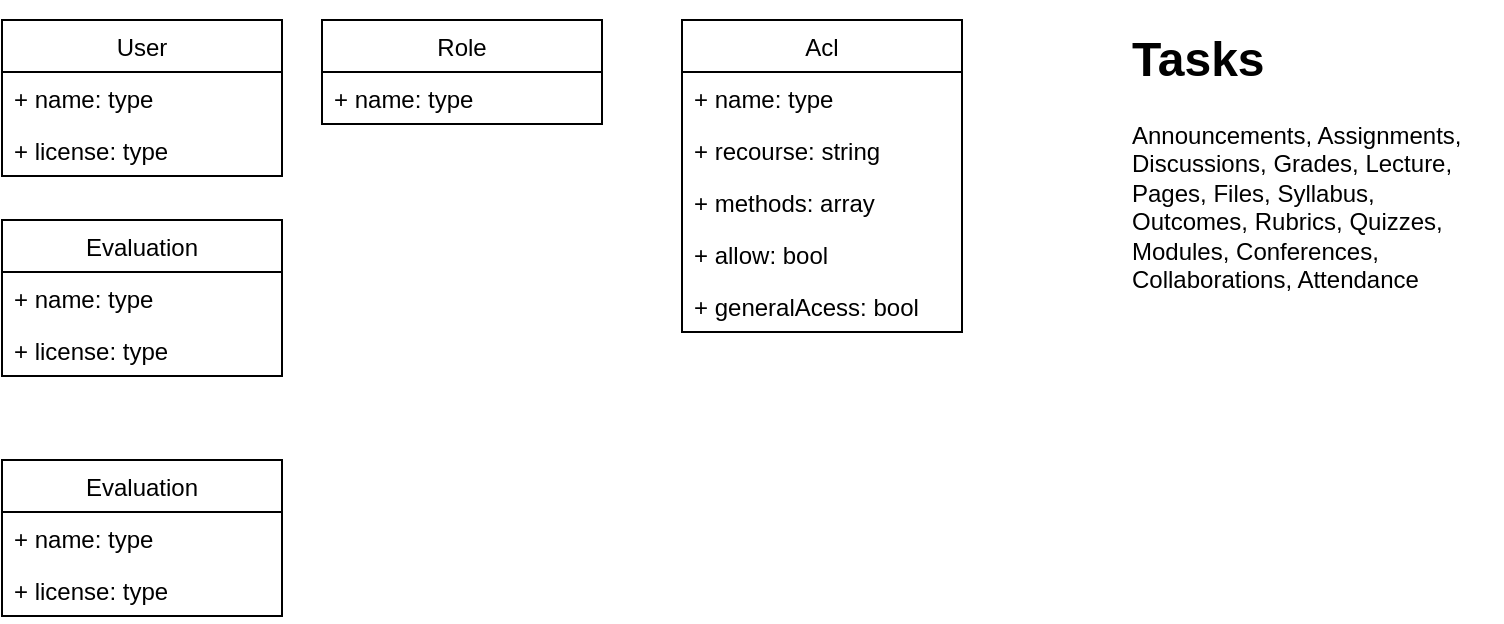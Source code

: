 <mxfile version="12.2.4" pages="4"><diagram id="nBHXRuJ1h0ZP31H6Jr4_" name="Modelo dados"><mxGraphModel dx="813" dy="562" grid="1" gridSize="10" guides="1" tooltips="1" connect="1" arrows="1" fold="1" page="1" pageScale="1" pageWidth="827" pageHeight="1169" math="0" shadow="0"><root><mxCell id="0"/><mxCell id="1" parent="0"/><mxCell id="20" value="User" style="swimlane;fontStyle=0;childLayout=stackLayout;horizontal=1;startSize=26;fillColor=none;horizontalStack=0;resizeParent=1;resizeParentMax=0;resizeLast=0;collapsible=1;marginBottom=0;" parent="1" vertex="1"><mxGeometry x="40" y="20" width="140" height="78" as="geometry"/></mxCell><mxCell id="21" value="+ name: type" style="text;strokeColor=none;fillColor=none;align=left;verticalAlign=top;spacingLeft=4;spacingRight=4;overflow=hidden;rotatable=0;points=[[0,0.5],[1,0.5]];portConstraint=eastwest;" parent="20" vertex="1"><mxGeometry y="26" width="140" height="26" as="geometry"/></mxCell><mxCell id="22" value="+ license: type" style="text;strokeColor=none;fillColor=none;align=left;verticalAlign=top;spacingLeft=4;spacingRight=4;overflow=hidden;rotatable=0;points=[[0,0.5],[1,0.5]];portConstraint=eastwest;" parent="20" vertex="1"><mxGeometry y="52" width="140" height="26" as="geometry"/></mxCell><mxCell id="36" value="&lt;h1&gt;Tasks&lt;/h1&gt;&lt;p&gt;Announcements, Assignments, Discussions, Grades, Lecture, Pages, Files, Syllabus, Outcomes, Rubrics, Quizzes, Modules, Conferences, Collaborations, Attendance&lt;/p&gt;" style="text;html=1;strokeColor=none;fillColor=none;spacing=5;spacingTop=-20;whiteSpace=wrap;overflow=hidden;rounded=0;" parent="1" vertex="1"><mxGeometry x="600" y="20" width="190" height="150" as="geometry"/></mxCell><mxCell id="37" value="Acl" style="swimlane;fontStyle=0;childLayout=stackLayout;horizontal=1;startSize=26;fillColor=none;horizontalStack=0;resizeParent=1;resizeParentMax=0;resizeLast=0;collapsible=1;marginBottom=0;" parent="1" vertex="1"><mxGeometry x="380" y="20" width="140" height="156" as="geometry"/></mxCell><mxCell id="38" value="+ name: type" style="text;strokeColor=none;fillColor=none;align=left;verticalAlign=top;spacingLeft=4;spacingRight=4;overflow=hidden;rotatable=0;points=[[0,0.5],[1,0.5]];portConstraint=eastwest;" parent="37" vertex="1"><mxGeometry y="26" width="140" height="26" as="geometry"/></mxCell><mxCell id="39" value="+ recourse: string" style="text;strokeColor=none;fillColor=none;align=left;verticalAlign=top;spacingLeft=4;spacingRight=4;overflow=hidden;rotatable=0;points=[[0,0.5],[1,0.5]];portConstraint=eastwest;" parent="37" vertex="1"><mxGeometry y="52" width="140" height="26" as="geometry"/></mxCell><mxCell id="40" value="+ methods: array" style="text;strokeColor=none;fillColor=none;align=left;verticalAlign=top;spacingLeft=4;spacingRight=4;overflow=hidden;rotatable=0;points=[[0,0.5],[1,0.5]];portConstraint=eastwest;" parent="37" vertex="1"><mxGeometry y="78" width="140" height="26" as="geometry"/></mxCell><mxCell id="41" value="+ allow: bool" style="text;strokeColor=none;fillColor=none;align=left;verticalAlign=top;spacingLeft=4;spacingRight=4;overflow=hidden;rotatable=0;points=[[0,0.5],[1,0.5]];portConstraint=eastwest;" parent="37" vertex="1"><mxGeometry y="104" width="140" height="26" as="geometry"/></mxCell><mxCell id="42" value="+ generalAcess: bool" style="text;strokeColor=none;fillColor=none;align=left;verticalAlign=top;spacingLeft=4;spacingRight=4;overflow=hidden;rotatable=0;points=[[0,0.5],[1,0.5]];portConstraint=eastwest;" parent="37" vertex="1"><mxGeometry y="130" width="140" height="26" as="geometry"/></mxCell><mxCell id="43" value="Role" style="swimlane;fontStyle=0;childLayout=stackLayout;horizontal=1;startSize=26;fillColor=none;horizontalStack=0;resizeParent=1;resizeParentMax=0;resizeLast=0;collapsible=1;marginBottom=0;" parent="1" vertex="1"><mxGeometry x="200" y="20" width="140" height="52" as="geometry"/></mxCell><mxCell id="44" value="+ name: type" style="text;strokeColor=none;fillColor=none;align=left;verticalAlign=top;spacingLeft=4;spacingRight=4;overflow=hidden;rotatable=0;points=[[0,0.5],[1,0.5]];portConstraint=eastwest;" parent="43" vertex="1"><mxGeometry y="26" width="140" height="26" as="geometry"/></mxCell><mxCell id="45" value="Evaluation" style="swimlane;fontStyle=0;childLayout=stackLayout;horizontal=1;startSize=26;fillColor=none;horizontalStack=0;resizeParent=1;resizeParentMax=0;resizeLast=0;collapsible=1;marginBottom=0;" vertex="1" parent="1"><mxGeometry x="40" y="240" width="140" height="78" as="geometry"/></mxCell><mxCell id="46" value="+ name: type" style="text;strokeColor=none;fillColor=none;align=left;verticalAlign=top;spacingLeft=4;spacingRight=4;overflow=hidden;rotatable=0;points=[[0,0.5],[1,0.5]];portConstraint=eastwest;" vertex="1" parent="45"><mxGeometry y="26" width="140" height="26" as="geometry"/></mxCell><mxCell id="47" value="+ license: type" style="text;strokeColor=none;fillColor=none;align=left;verticalAlign=top;spacingLeft=4;spacingRight=4;overflow=hidden;rotatable=0;points=[[0,0.5],[1,0.5]];portConstraint=eastwest;" vertex="1" parent="45"><mxGeometry y="52" width="140" height="26" as="geometry"/></mxCell><mxCell id="48" value="Evaluation" style="swimlane;fontStyle=0;childLayout=stackLayout;horizontal=1;startSize=26;fillColor=none;horizontalStack=0;resizeParent=1;resizeParentMax=0;resizeLast=0;collapsible=1;marginBottom=0;" vertex="1" parent="1"><mxGeometry x="40" y="120" width="140" height="78" as="geometry"/></mxCell><mxCell id="49" value="+ name: type" style="text;strokeColor=none;fillColor=none;align=left;verticalAlign=top;spacingLeft=4;spacingRight=4;overflow=hidden;rotatable=0;points=[[0,0.5],[1,0.5]];portConstraint=eastwest;" vertex="1" parent="48"><mxGeometry y="26" width="140" height="26" as="geometry"/></mxCell><mxCell id="50" value="+ license: type" style="text;strokeColor=none;fillColor=none;align=left;verticalAlign=top;spacingLeft=4;spacingRight=4;overflow=hidden;rotatable=0;points=[[0,0.5],[1,0.5]];portConstraint=eastwest;" vertex="1" parent="48"><mxGeometry y="52" width="140" height="26" as="geometry"/></mxCell></root></mxGraphModel></diagram><diagram id="viSoOJj6OCmuyyEPas-M" name="Caso de uso"><mxGraphModel dx="869" dy="542" grid="1" gridSize="10" guides="1" tooltips="1" connect="1" arrows="1" fold="1" page="1" pageScale="1" pageWidth="827" pageHeight="1169" math="0" shadow="0"><root><mxCell id="LQ-DX41ycOj_hzFFY2XO-0"/><mxCell id="LQ-DX41ycOj_hzFFY2XO-1" parent="LQ-DX41ycOj_hzFFY2XO-0"/></root></mxGraphModel></diagram><diagram id="JnBHGIBMxb4aEZbywVNm" name="Arquitectura"><mxGraphModel dx="2275" dy="903" grid="1" gridSize="10" guides="1" tooltips="1" connect="1" arrows="1" fold="1" page="1" pageScale="1" pageWidth="827" pageHeight="1169" math="0" shadow="0"><root><mxCell id="eAf8m3aX0oPBmBaFlqnH-0"/><mxCell id="eAf8m3aX0oPBmBaFlqnH-1" parent="eAf8m3aX0oPBmBaFlqnH-0"/><mxCell id="eAf8m3aX0oPBmBaFlqnH-38" style="edgeStyle=orthogonalEdgeStyle;rounded=0;orthogonalLoop=1;jettySize=auto;html=1;exitX=1;exitY=0.5;exitDx=0;exitDy=0;entryX=0;entryY=0.5;entryDx=0;entryDy=0;startArrow=none;startFill=0;endArrow=none;endFill=0;" parent="eAf8m3aX0oPBmBaFlqnH-1" source="eAf8m3aX0oPBmBaFlqnH-3" target="eAf8m3aX0oPBmBaFlqnH-19" edge="1"><mxGeometry relative="1" as="geometry"/></mxCell><mxCell id="eAf8m3aX0oPBmBaFlqnH-3" value="" style="rounded=0;whiteSpace=wrap;html=1;dashed=1;dashPattern=1 1;strokeColor=#B0B0B0;" parent="eAf8m3aX0oPBmBaFlqnH-1" vertex="1"><mxGeometry x="-100" y="40" width="80" height="160" as="geometry"/></mxCell><mxCell id="eAf8m3aX0oPBmBaFlqnH-35" style="edgeStyle=orthogonalEdgeStyle;rounded=0;orthogonalLoop=1;jettySize=auto;html=1;exitX=1;exitY=0.25;exitDx=0;exitDy=0;entryX=-0.005;entryY=0.458;entryDx=0;entryDy=0;entryPerimeter=0;startArrow=none;startFill=0;endArrow=none;endFill=0;" parent="eAf8m3aX0oPBmBaFlqnH-1" source="eAf8m3aX0oPBmBaFlqnH-4" target="eAf8m3aX0oPBmBaFlqnH-5" edge="1"><mxGeometry relative="1" as="geometry"><Array as="points"><mxPoint x="559" y="130"/></Array></mxGeometry></mxCell><mxCell id="eAf8m3aX0oPBmBaFlqnH-36" style="edgeStyle=orthogonalEdgeStyle;rounded=0;orthogonalLoop=1;jettySize=auto;html=1;exitX=1;exitY=0.75;exitDx=0;exitDy=0;entryX=0;entryY=0.75;entryDx=0;entryDy=0;startArrow=none;startFill=0;endArrow=none;endFill=0;" parent="eAf8m3aX0oPBmBaFlqnH-1" source="eAf8m3aX0oPBmBaFlqnH-4" target="eAf8m3aX0oPBmBaFlqnH-14" edge="1"><mxGeometry relative="1" as="geometry"><Array as="points"><mxPoint x="520" y="313"/></Array></mxGeometry></mxCell><mxCell id="eAf8m3aX0oPBmBaFlqnH-4" value="" style="rounded=0;whiteSpace=wrap;html=1;dashed=1;dashPattern=1 1;strokeColor=#B0B0B0;" parent="eAf8m3aX0oPBmBaFlqnH-1" vertex="1"><mxGeometry x="280" y="40" width="240" height="360" as="geometry"/></mxCell><mxCell id="eAf8m3aX0oPBmBaFlqnH-5" value="" style="rounded=0;whiteSpace=wrap;html=1;dashed=1;dashPattern=1 1;strokeColor=#B0B0B0;" parent="eAf8m3aX0oPBmBaFlqnH-1" vertex="1"><mxGeometry x="560" y="40" width="240" height="200" as="geometry"/></mxCell><mxCell id="eAf8m3aX0oPBmBaFlqnH-41" style="edgeStyle=orthogonalEdgeStyle;rounded=0;orthogonalLoop=1;jettySize=auto;html=1;exitX=1;exitY=0.5;exitDx=0;exitDy=0;entryX=-0.004;entryY=0.779;entryDx=0;entryDy=0;entryPerimeter=0;startArrow=none;startFill=0;endArrow=none;endFill=0;" parent="eAf8m3aX0oPBmBaFlqnH-1" source="eAf8m3aX0oPBmBaFlqnH-6" target="eAf8m3aX0oPBmBaFlqnH-4" edge="1"><mxGeometry relative="1" as="geometry"/></mxCell><mxCell id="eAf8m3aX0oPBmBaFlqnH-6" value="" style="rounded=0;whiteSpace=wrap;html=1;dashed=1;dashPattern=1 1;strokeColor=#B0B0B0;" parent="eAf8m3aX0oPBmBaFlqnH-1" vertex="1"><mxGeometry x="-100" y="240" width="200" height="160" as="geometry"/></mxCell><mxCell id="eAf8m3aX0oPBmBaFlqnH-37" style="edgeStyle=orthogonalEdgeStyle;rounded=0;orthogonalLoop=1;jettySize=auto;html=1;exitX=0;exitY=0.5;exitDx=0;exitDy=0;entryX=1.007;entryY=0.938;entryDx=0;entryDy=0;entryPerimeter=0;startArrow=none;startFill=0;endArrow=none;endFill=0;" parent="eAf8m3aX0oPBmBaFlqnH-1" source="eAf8m3aX0oPBmBaFlqnH-7" target="eAf8m3aX0oPBmBaFlqnH-4" edge="1"><mxGeometry relative="1" as="geometry"/></mxCell><mxCell id="eAf8m3aX0oPBmBaFlqnH-7" value="" style="rounded=0;whiteSpace=wrap;html=1;dashed=1;dashPattern=1 1;strokeColor=#B0B0B0;" parent="eAf8m3aX0oPBmBaFlqnH-1" vertex="1"><mxGeometry x="560" y="350" width="240" height="50" as="geometry"/></mxCell><mxCell id="eAf8m3aX0oPBmBaFlqnH-8" value="" style="aspect=fixed;pointerEvents=1;shadow=0;dashed=0;html=1;strokeColor=none;labelPosition=center;verticalLabelPosition=bottom;verticalAlign=top;align=center;fillColor=#00188D;shape=mxgraph.mscae.enterprise.database_server" parent="eAf8m3aX0oPBmBaFlqnH-1" vertex="1"><mxGeometry x="661" y="70" width="68" height="90" as="geometry"/></mxCell><mxCell id="eAf8m3aX0oPBmBaFlqnH-9" value="" style="aspect=fixed;pointerEvents=1;shadow=0;dashed=0;html=1;strokeColor=none;labelPosition=center;verticalLabelPosition=bottom;verticalAlign=top;align=center;fillColor=#00188D;shape=mxgraph.azure.server_rack" parent="eAf8m3aX0oPBmBaFlqnH-1" vertex="1"><mxGeometry x="337" y="175" width="90" height="90" as="geometry"/></mxCell><mxCell id="eAf8m3aX0oPBmBaFlqnH-11" value="" style="dashed=0;outlineConnect=0;html=1;align=center;labelPosition=center;verticalLabelPosition=bottom;verticalAlign=top;shape=mxgraph.webicons.facebook;fillColor=#6294E4;gradientColor=#1A2665" parent="eAf8m3aX0oPBmBaFlqnH-1" vertex="1"><mxGeometry x="620" y="361.5" width="30" height="30" as="geometry"/></mxCell><mxCell id="eAf8m3aX0oPBmBaFlqnH-12" value="" style="dashed=0;outlineConnect=0;html=1;align=center;labelPosition=center;verticalLabelPosition=bottom;verticalAlign=top;shape=mxgraph.weblogos.google" parent="eAf8m3aX0oPBmBaFlqnH-1" vertex="1"><mxGeometry x="570" y="361.5" width="30" height="30" as="geometry"/></mxCell><mxCell id="eAf8m3aX0oPBmBaFlqnH-14" value="" style="rounded=0;whiteSpace=wrap;html=1;dashed=1;dashPattern=1 1;strokeColor=#B0B0B0;" parent="eAf8m3aX0oPBmBaFlqnH-1" vertex="1"><mxGeometry x="560" y="275.5" width="240" height="50" as="geometry"/></mxCell><mxCell id="eAf8m3aX0oPBmBaFlqnH-15" value="" style="dashed=0;outlineConnect=0;html=1;align=center;labelPosition=center;verticalLabelPosition=bottom;verticalAlign=top;shape=mxgraph.weblogos.google_drive" parent="eAf8m3aX0oPBmBaFlqnH-1" vertex="1"><mxGeometry x="570" y="285.5" width="40" height="30" as="geometry"/></mxCell><mxCell id="eAf8m3aX0oPBmBaFlqnH-16" value="" style="dashed=0;outlineConnect=0;html=1;align=center;labelPosition=center;verticalLabelPosition=bottom;verticalAlign=top;shape=mxgraph.webicons.skype;gradientColor=#DFDEDE" parent="eAf8m3aX0oPBmBaFlqnH-1" vertex="1"><mxGeometry x="680" y="360" width="30" height="30" as="geometry"/></mxCell><mxCell id="eAf8m3aX0oPBmBaFlqnH-40" style="edgeStyle=orthogonalEdgeStyle;rounded=0;orthogonalLoop=1;jettySize=auto;html=1;exitX=1;exitY=0.5;exitDx=0;exitDy=0;entryX=0;entryY=0.222;entryDx=0;entryDy=0;entryPerimeter=0;startArrow=none;startFill=0;endArrow=none;endFill=0;" parent="eAf8m3aX0oPBmBaFlqnH-1" source="eAf8m3aX0oPBmBaFlqnH-19" target="eAf8m3aX0oPBmBaFlqnH-4" edge="1"><mxGeometry relative="1" as="geometry"/></mxCell><mxCell id="eAf8m3aX0oPBmBaFlqnH-19" value="" style="rounded=0;whiteSpace=wrap;html=1;dashed=1;dashPattern=1 1;strokeColor=#B0B0B0;" parent="eAf8m3aX0oPBmBaFlqnH-1" vertex="1"><mxGeometry x="20" y="40" width="80" height="160" as="geometry"/></mxCell><mxCell id="eAf8m3aX0oPBmBaFlqnH-18" value="" style="aspect=fixed;pointerEvents=1;shadow=0;dashed=0;html=1;strokeColor=none;labelPosition=center;verticalLabelPosition=bottom;verticalAlign=top;align=center;fillColor=#00188D;shape=mxgraph.mscae.enterprise.web_server" parent="eAf8m3aX0oPBmBaFlqnH-1" vertex="1"><mxGeometry x="26" y="60" width="68" height="90" as="geometry"/></mxCell><mxCell id="eAf8m3aX0oPBmBaFlqnH-20" value="Angular" style="text;html=1;strokeColor=none;fillColor=none;align=center;verticalAlign=middle;whiteSpace=wrap;rounded=0;" parent="eAf8m3aX0oPBmBaFlqnH-1" vertex="1"><mxGeometry x="24" y="180" width="40" height="20" as="geometry"/></mxCell><mxCell id="eAf8m3aX0oPBmBaFlqnH-21" value="Nodejs/Express" style="text;html=1;strokeColor=none;fillColor=none;align=center;verticalAlign=middle;whiteSpace=wrap;rounded=0;" parent="eAf8m3aX0oPBmBaFlqnH-1" vertex="1"><mxGeometry x="310" y="380" width="40" height="20" as="geometry"/></mxCell><mxCell id="eAf8m3aX0oPBmBaFlqnH-22" value="Autenticação" style="text;html=1;strokeColor=none;fillColor=none;align=center;verticalAlign=middle;whiteSpace=wrap;rounded=0;" parent="eAf8m3aX0oPBmBaFlqnH-1" vertex="1"><mxGeometry x="581" y="327.5" width="40" height="20" as="geometry"/></mxCell><mxCell id="eAf8m3aX0oPBmBaFlqnH-23" value="Armazenamento de Ficheiros" style="text;html=1;strokeColor=none;fillColor=none;align=center;verticalAlign=middle;whiteSpace=wrap;rounded=0;" parent="eAf8m3aX0oPBmBaFlqnH-1" vertex="1"><mxGeometry x="560" y="250" width="180" height="20" as="geometry"/></mxCell><mxCell id="eAf8m3aX0oPBmBaFlqnH-25" value="MySQL" style="text;html=1;strokeColor=none;fillColor=none;align=center;verticalAlign=middle;whiteSpace=wrap;rounded=0;" parent="eAf8m3aX0oPBmBaFlqnH-1" vertex="1"><mxGeometry x="561" y="220" width="69" height="20" as="geometry"/></mxCell><mxCell id="eAf8m3aX0oPBmBaFlqnH-26" value="React-native" style="text;html=1;strokeColor=none;fillColor=none;align=center;verticalAlign=middle;whiteSpace=wrap;rounded=0;" parent="eAf8m3aX0oPBmBaFlqnH-1" vertex="1"><mxGeometry x="-100" y="377" width="80" height="20" as="geometry"/></mxCell><mxCell id="eAf8m3aX0oPBmBaFlqnH-28" value="" style="aspect=fixed;pointerEvents=1;shadow=0;dashed=0;html=1;strokeColor=none;labelPosition=center;verticalLabelPosition=bottom;verticalAlign=top;align=center;fillColor=#00188D;shape=mxgraph.azure.mobile" parent="eAf8m3aX0oPBmBaFlqnH-1" vertex="1"><mxGeometry x="-90" y="287.5" width="35" height="50" as="geometry"/></mxCell><mxCell id="eAf8m3aX0oPBmBaFlqnH-29" value="" style="aspect=fixed;pointerEvents=1;shadow=0;dashed=0;html=1;strokeColor=none;labelPosition=center;verticalLabelPosition=bottom;verticalAlign=top;align=center;fillColor=#00188D;shape=mxgraph.azure.computer" parent="eAf8m3aX0oPBmBaFlqnH-1" vertex="1"><mxGeometry x="-90" y="60" width="50" height="45" as="geometry"/></mxCell><mxCell id="eAf8m3aX0oPBmBaFlqnH-30" value="Browser de Internet" style="text;html=1;strokeColor=none;fillColor=none;align=center;verticalAlign=middle;whiteSpace=wrap;rounded=0;" parent="eAf8m3aX0oPBmBaFlqnH-1" vertex="1"><mxGeometry x="-100" y="170" width="80" height="20" as="geometry"/></mxCell><mxCell id="eAf8m3aX0oPBmBaFlqnH-31" value="Apresentação" style="text;html=1;strokeColor=none;fillColor=none;align=center;verticalAlign=middle;whiteSpace=wrap;rounded=0;" parent="eAf8m3aX0oPBmBaFlqnH-1" vertex="1"><mxGeometry x="-100" y="10" width="80" height="20" as="geometry"/></mxCell><mxCell id="eAf8m3aX0oPBmBaFlqnH-32" value="Negocio" style="text;html=1;strokeColor=none;fillColor=none;align=center;verticalAlign=middle;whiteSpace=wrap;rounded=0;" parent="eAf8m3aX0oPBmBaFlqnH-1" vertex="1"><mxGeometry x="280" y="10" width="80" height="20" as="geometry"/></mxCell><mxCell id="eAf8m3aX0oPBmBaFlqnH-33" value="Dados" style="text;html=1;strokeColor=none;fillColor=none;align=left;verticalAlign=middle;whiteSpace=wrap;rounded=0;" parent="eAf8m3aX0oPBmBaFlqnH-1" vertex="1"><mxGeometry x="561" y="10" width="80" height="20" as="geometry"/></mxCell></root></mxGraphModel></diagram><diagram id="kqDZlOu0SOhdoTtvqHad" name="App Architecture"><mxGraphModel dx="869" dy="542" grid="1" gridSize="10" guides="1" tooltips="1" connect="1" arrows="1" fold="1" page="1" pageScale="1" pageWidth="827" pageHeight="1169" math="0" shadow="0"><root><mxCell id="MjMwZ2Uch3SXA-BTrx1h-0"/><mxCell id="MjMwZ2Uch3SXA-BTrx1h-1" parent="MjMwZ2Uch3SXA-BTrx1h-0"/><mxCell id="MjMwZ2Uch3SXA-BTrx1h-13" style="edgeStyle=orthogonalEdgeStyle;rounded=0;orthogonalLoop=1;jettySize=auto;html=1;exitX=0.5;exitY=1;exitDx=0;exitDy=0;entryX=0.499;entryY=-0.047;entryDx=0;entryDy=0;entryPerimeter=0;startArrow=open;startFill=0;" parent="MjMwZ2Uch3SXA-BTrx1h-1" source="MjMwZ2Uch3SXA-BTrx1h-2" target="MjMwZ2Uch3SXA-BTrx1h-3" edge="1"><mxGeometry relative="1" as="geometry"/></mxCell><mxCell id="MjMwZ2Uch3SXA-BTrx1h-2" value="" style="ellipse;whiteSpace=wrap;html=1;aspect=fixed;fillColor=#fff2cc;strokeColor=#d6b656;" parent="MjMwZ2Uch3SXA-BTrx1h-1" vertex="1"><mxGeometry x="175" y="135" width="10" height="10" as="geometry"/></mxCell><mxCell id="MjMwZ2Uch3SXA-BTrx1h-14" style="edgeStyle=orthogonalEdgeStyle;rounded=0;orthogonalLoop=1;jettySize=auto;html=1;entryX=0.5;entryY=0;entryDx=0;entryDy=0;startArrow=open;startFill=0;" parent="MjMwZ2Uch3SXA-BTrx1h-1" source="MjMwZ2Uch3SXA-BTrx1h-3" target="MjMwZ2Uch3SXA-BTrx1h-4" edge="1"><mxGeometry relative="1" as="geometry"/></mxCell><mxCell id="MjMwZ2Uch3SXA-BTrx1h-3" value="" style="ellipse;whiteSpace=wrap;html=1;aspect=fixed;" parent="MjMwZ2Uch3SXA-BTrx1h-1" vertex="1"><mxGeometry x="160" y="200" width="40" height="40" as="geometry"/></mxCell><mxCell id="MjMwZ2Uch3SXA-BTrx1h-16" style="edgeStyle=orthogonalEdgeStyle;rounded=0;orthogonalLoop=1;jettySize=auto;html=1;entryX=0.5;entryY=0;entryDx=0;entryDy=0;startArrow=open;startFill=0;" parent="MjMwZ2Uch3SXA-BTrx1h-1" source="MjMwZ2Uch3SXA-BTrx1h-4" target="MjMwZ2Uch3SXA-BTrx1h-5" edge="1"><mxGeometry relative="1" as="geometry"/></mxCell><mxCell id="MjMwZ2Uch3SXA-BTrx1h-4" value="" style="ellipse;whiteSpace=wrap;html=1;aspect=fixed;" parent="MjMwZ2Uch3SXA-BTrx1h-1" vertex="1"><mxGeometry x="160" y="280" width="40" height="40" as="geometry"/></mxCell><mxCell id="MjMwZ2Uch3SXA-BTrx1h-17" style="rounded=0;orthogonalLoop=1;jettySize=auto;html=1;exitX=0.5;exitY=1;exitDx=0;exitDy=0;entryX=0.5;entryY=0;entryDx=0;entryDy=0;startArrow=none;startFill=0;" parent="MjMwZ2Uch3SXA-BTrx1h-1" source="MjMwZ2Uch3SXA-BTrx1h-5" target="MjMwZ2Uch3SXA-BTrx1h-10" edge="1"><mxGeometry relative="1" as="geometry"/></mxCell><mxCell id="MjMwZ2Uch3SXA-BTrx1h-5" value="" style="ellipse;whiteSpace=wrap;html=1;aspect=fixed;fillColor=#fff2cc;strokeColor=#d6b656;" parent="MjMwZ2Uch3SXA-BTrx1h-1" vertex="1"><mxGeometry x="160" y="360" width="40" height="40" as="geometry"/></mxCell><mxCell id="MjMwZ2Uch3SXA-BTrx1h-7" value="App" style="text;html=1;strokeColor=none;fillColor=none;align=left;verticalAlign=middle;whiteSpace=wrap;rounded=0;" parent="MjMwZ2Uch3SXA-BTrx1h-1" vertex="1"><mxGeometry x="210" y="130" width="40" height="20" as="geometry"/></mxCell><mxCell id="MjMwZ2Uch3SXA-BTrx1h-8" value="Router" style="text;html=1;strokeColor=none;fillColor=none;align=left;verticalAlign=middle;whiteSpace=wrap;rounded=0;" parent="MjMwZ2Uch3SXA-BTrx1h-1" vertex="1"><mxGeometry x="210" y="210" width="40" height="20" as="geometry"/></mxCell><mxCell id="MjMwZ2Uch3SXA-BTrx1h-9" value="Controller" style="text;html=1;strokeColor=none;fillColor=none;align=left;verticalAlign=middle;whiteSpace=wrap;rounded=0;" parent="MjMwZ2Uch3SXA-BTrx1h-1" vertex="1"><mxGeometry x="210" y="290" width="70" height="20" as="geometry"/></mxCell><mxCell id="MjMwZ2Uch3SXA-BTrx1h-20" style="edgeStyle=none;rounded=0;orthogonalLoop=1;jettySize=auto;html=1;entryX=1;entryY=0.5;entryDx=0;entryDy=0;startArrow=none;startFill=0;" parent="MjMwZ2Uch3SXA-BTrx1h-1" source="MjMwZ2Uch3SXA-BTrx1h-10" target="MjMwZ2Uch3SXA-BTrx1h-19" edge="1"><mxGeometry relative="1" as="geometry"/></mxCell><mxCell id="MjMwZ2Uch3SXA-BTrx1h-10" value="" style="ellipse;whiteSpace=wrap;html=1;aspect=fixed;" parent="MjMwZ2Uch3SXA-BTrx1h-1" vertex="1"><mxGeometry x="200" y="440" width="40" height="40" as="geometry"/></mxCell><mxCell id="MjMwZ2Uch3SXA-BTrx1h-11" value="Repo" style="text;html=1;strokeColor=none;fillColor=none;align=left;verticalAlign=middle;whiteSpace=wrap;rounded=0;" parent="MjMwZ2Uch3SXA-BTrx1h-1" vertex="1"><mxGeometry x="215" y="370" width="70" height="20" as="geometry"/></mxCell><mxCell id="MjMwZ2Uch3SXA-BTrx1h-12" value="DTO" style="text;html=1;strokeColor=none;fillColor=none;align=center;verticalAlign=middle;whiteSpace=wrap;rounded=0;" parent="MjMwZ2Uch3SXA-BTrx1h-1" vertex="1"><mxGeometry x="100" y="480" width="70" height="20" as="geometry"/></mxCell><mxCell id="MjMwZ2Uch3SXA-BTrx1h-21" style="edgeStyle=none;rounded=0;orthogonalLoop=1;jettySize=auto;html=1;exitX=0.5;exitY=0;exitDx=0;exitDy=0;entryX=0.5;entryY=1;entryDx=0;entryDy=0;startArrow=none;startFill=0;" parent="MjMwZ2Uch3SXA-BTrx1h-1" source="MjMwZ2Uch3SXA-BTrx1h-19" target="MjMwZ2Uch3SXA-BTrx1h-5" edge="1"><mxGeometry relative="1" as="geometry"/></mxCell><mxCell id="MjMwZ2Uch3SXA-BTrx1h-19" value="" style="ellipse;whiteSpace=wrap;html=1;aspect=fixed;fillColor=#fff2cc;strokeColor=#d6b656;" parent="MjMwZ2Uch3SXA-BTrx1h-1" vertex="1"><mxGeometry x="120" y="440" width="40" height="40" as="geometry"/></mxCell><mxCell id="MjMwZ2Uch3SXA-BTrx1h-22" value="Model" style="text;html=1;strokeColor=none;fillColor=none;align=center;verticalAlign=middle;whiteSpace=wrap;rounded=0;" parent="MjMwZ2Uch3SXA-BTrx1h-1" vertex="1"><mxGeometry x="185" y="480" width="70" height="20" as="geometry"/></mxCell></root></mxGraphModel></diagram></mxfile>